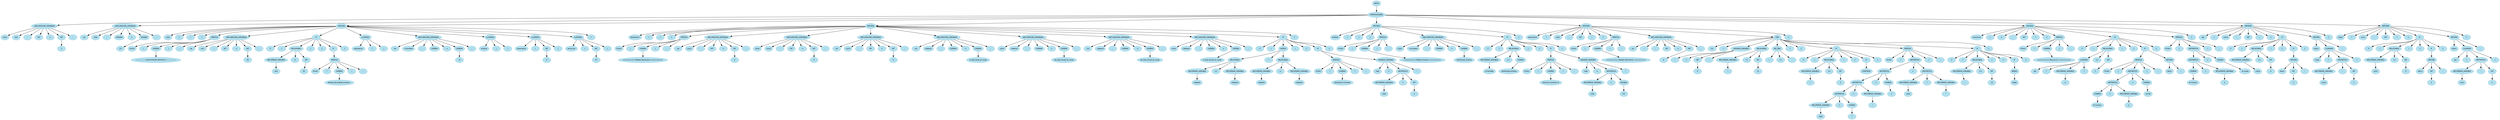 digraph arbolAST{
node [shape=oval, style=filled, color=lightblue2, fontname=Helvetica, fontsize=10];
edge [fontname=Helvetica, fontsize=10];
n0[label="INICIO"];
n1[label="INSTRUCCIONES"];
n0 -> n1;
n2[label="DECLARACION_VARIABLES"];
n1 -> n2;
n3[label="const"];
n2 -> n3;
n4[label="var1"];
n2 -> n4;
n5[label=":"];
n2 -> n5;
n6[label="INT"];
n2 -> n6;
n7[label="="];
n2 -> n7;
n8[label="INT"];
n2 -> n8;
n9[label="1"];
n8 -> n9;
n10[label=";"];
n2 -> n10;
n11[label="DECLARACION_VARIABLES"];
n1 -> n11;
n12[label="var"];
n11 -> n12;
n13[label="nota"];
n11 -> n13;
n14[label=":"];
n11 -> n14;
n15[label="DOUBLE"];
n11 -> n15;
n16[label="="];
n11 -> n16;
n17[label="DOUBLE"];
n11 -> n17;
n18[label="2.0"];
n17 -> n18;
n19[label=";"];
n11 -> n19;
n20[label="METODO"];
n1 -> n20;
n21[label="main"];
n20 -> n21;
n22[label="("];
n20 -> n22;
n23[label=")"];
n20 -> n23;
n24[label="{"];
n20 -> n24;
n25[label="PRINTLN"];
n20 -> n25;
n26[label="Println"];
n25 -> n26;
n27[label="("];
n25 -> n27;
n28[label="CADENA"];
n25 -> n28;
n29[label="-----------------CALIFICACION ARCHIVO 1-----------------\n"];
n28 -> n29;
n30[label=")"];
n25 -> n30;
n31[label=";"];
n25 -> n31;
n32[label="DECLARACION_VARIABLES"];
n20 -> n32;
n33[label="var"];
n32 -> n33;
n34[label="var1"];
n32 -> n34;
n35[label=":"];
n32 -> n35;
n36[label="INT"];
n32 -> n36;
n37[label="="];
n32 -> n37;
n38[label="INT"];
n32 -> n38;
n39[label="20"];
n38 -> n39;
n40[label=";"];
n32 -> n40;
n41[label="IF"];
n20 -> n41;
n42[label="if"];
n41 -> n42;
n43[label="("];
n41 -> n43;
n44[label="RELACIONAL"];
n41 -> n44;
n45[label="RECUPERAR_VARIABLE"];
n44 -> n45;
n46[label="var1"];
n45 -> n46;
n47[label="!="];
n44 -> n47;
n48[label="INT"];
n44 -> n48;
n49[label="20"];
n48 -> n49;
n50[label=")"];
n41 -> n50;
n51[label="{"];
n41 -> n51;
n52[label="IF"];
n41 -> n52;
n53[label="PRINTLN"];
n52 -> n53;
n54[label="Println"];
n53 -> n54;
n55[label="("];
n53 -> n55;
n56[label="CADENA"];
n53 -> n56;
n57[label="Manejo de ambitos erroneo :("];
n56 -> n57;
n58[label=")"];
n53 -> n58;
n59[label=";"];
n53 -> n59;
n60[label="}"];
n41 -> n60;
n61[label="LLAMADA"];
n20 -> n61;
n62[label="declaracion"];
n61 -> n62;
n63[label="("];
n61 -> n63;
n64[label=")"];
n61 -> n64;
n65[label="DECLARACION_VARIABLES"];
n20 -> n65;
n66[label="var"];
n65 -> n66;
n67[label="mivariable"];
n65 -> n67;
n68[label=":"];
n65 -> n68;
n69[label="CADENA"];
n65 -> n69;
n70[label="="];
n65 -> n70;
n71[label="CADENA"];
n65 -> n71;
n72[label=":D"];
n71 -> n72;
n73[label=";"];
n65 -> n73;
n74[label="LLAMADA"];
n20 -> n74;
n75[label="ambitos"];
n74 -> n75;
n76[label="("];
n74 -> n76;
n77[label=")"];
n74 -> n77;
n78[label="LLAMADA"];
n20 -> n78;
n79[label="parametros"];
n78 -> n79;
n80[label="("];
n78 -> n80;
n81[label="INT"];
n78 -> n81;
n82[label="5"];
n81 -> n82;
n83[label=")"];
n78 -> n83;
n84[label="LLAMADA"];
n20 -> n84;
n85[label="recursiva1"];
n84 -> n85;
n86[label="("];
n84 -> n86;
n87[label="INT"];
n84 -> n87;
n88[label="47"];
n87 -> n88;
n89[label=")"];
n84 -> n89;
n90[label="}"];
n20 -> n90;
n91[label="METODO"];
n1 -> n91;
n92[label="declaracion"];
n91 -> n92;
n93[label="("];
n91 -> n93;
n94[label=")"];
n91 -> n94;
n95[label="{"];
n91 -> n95;
n96[label="PRINTLN"];
n91 -> n96;
n97[label="Println"];
n96 -> n97;
n98[label="("];
n96 -> n98;
n99[label="CADENA"];
n96 -> n99;
n100[label="========= Metodo Declaracion ========="];
n99 -> n100;
n101[label=")"];
n96 -> n101;
n102[label=";"];
n96 -> n102;
n103[label="DECLARACION_VARIABLES"];
n91 -> n103;
n104[label="var"];
n103 -> n104;
n105[label="num1"];
n103 -> n105;
n106[label=":"];
n103 -> n106;
n107[label="INT"];
n103 -> n107;
n108[label="="];
n103 -> n108;
n109[label="INT"];
n103 -> n109;
n110[label="0"];
n109 -> n110;
n111[label=";"];
n103 -> n111;
n112[label="DECLARACION_VARIABLES"];
n91 -> n112;
n113[label="const"];
n112 -> n113;
n114[label="num2"];
n112 -> n114;
n115[label=":"];
n112 -> n115;
n116[label="INT"];
n112 -> n116;
n117[label="="];
n112 -> n117;
n118[label="INT"];
n112 -> n118;
n119[label="0"];
n118 -> n119;
n120[label=";"];
n112 -> n120;
n121[label="DECLARACION_VARIABLES"];
n91 -> n121;
n122[label="var"];
n121 -> n122;
n123[label="num3"];
n121 -> n123;
n124[label=":"];
n121 -> n124;
n125[label="INT"];
n121 -> n125;
n126[label="="];
n121 -> n126;
n127[label="INT"];
n121 -> n127;
n128[label="0"];
n127 -> n128;
n129[label=";"];
n121 -> n129;
n130[label="DECLARACION_VARIABLES"];
n91 -> n130;
n131[label="var"];
n130 -> n131;
n132[label="cadena1"];
n130 -> n132;
n133[label=":"];
n130 -> n133;
n134[label="CADENA"];
n130 -> n134;
n135[label="="];
n130 -> n135;
n136[label="CADENA"];
n130 -> n136;
n137[label="Si sale compi en vacas"];
n136 -> n137;
n138[label=";"];
n130 -> n138;
n139[label="DECLARACION_VARIABLES"];
n91 -> n139;
n140[label="const"];
n139 -> n140;
n141[label="cadena2"];
n139 -> n141;
n142[label=":"];
n139 -> n142;
n143[label="CADENA"];
n139 -> n143;
n144[label="="];
n139 -> n144;
n145[label="CADENA"];
n139 -> n145;
n146[label="No sale compi2 en vacas"];
n145 -> n146;
n147[label=";"];
n139 -> n147;
n148[label="DECLARACION_VARIABLES"];
n91 -> n148;
n149[label="var"];
n148 -> n149;
n150[label="cadena3"];
n148 -> n150;
n151[label=":"];
n148 -> n151;
n152[label="CADENA"];
n148 -> n152;
n153[label="="];
n148 -> n153;
n154[label="CADENA"];
n148 -> n154;
n155[label="No sale compi2 en vacas"];
n154 -> n155;
n156[label=";"];
n148 -> n156;
n157[label="DECLARACION_VARIABLES"];
n91 -> n157;
n158[label="const"];
n157 -> n158;
n159[label="cadena4"];
n157 -> n159;
n160[label=":"];
n157 -> n160;
n161[label="CADENA"];
n157 -> n161;
n162[label="="];
n157 -> n162;
n163[label="CADENA"];
n157 -> n163;
n164[label="Si sale compi1 en vacas"];
n163 -> n164;
n165[label=";"];
n157 -> n165;
n166[label="IF"];
n91 -> n166;
n167[label="if"];
n166 -> n167;
n168[label="("];
n166 -> n168;
n169[label="LOGICO"];
n166 -> n169;
n170[label="RELACIONAL"];
n169 -> n170;
n171[label="RECUPERAR_VARIABLE"];
n170 -> n171;
n172[label="cadena1"];
n171 -> n172;
n173[label="=="];
n170 -> n173;
n174[label="RECUPERAR_VARIABLE"];
n170 -> n174;
n175[label="cadena3"];
n174 -> n175;
n176[label="^"];
n169 -> n176;
n177[label="RELACIONAL"];
n169 -> n177;
n178[label="RECUPERAR_VARIABLE"];
n177 -> n178;
n179[label="cadena2"];
n178 -> n179;
n180[label="!="];
n177 -> n180;
n181[label="RECUPERAR_VARIABLE"];
n177 -> n181;
n182[label="cadena4"];
n181 -> n182;
n183[label=")"];
n166 -> n183;
n184[label="{"];
n166 -> n184;
n185[label="IF"];
n166 -> n185;
n186[label="PRINTLN"];
n185 -> n186;
n187[label="Println"];
n186 -> n187;
n188[label="("];
n186 -> n188;
n189[label="CADENA"];
n186 -> n189;
n190[label="Declaracion Correcta"];
n189 -> n190;
n191[label=")"];
n186 -> n191;
n192[label=";"];
n186 -> n192;
n193[label="ASIGNAR_VARIABLE"];
n185 -> n193;
n194[label="nota"];
n193 -> n194;
n195[label="="];
n193 -> n195;
n196[label="ARITMETICA"];
n193 -> n196;
n197[label="RECUPERAR_VARIABLE"];
n196 -> n197;
n198[label="nota"];
n197 -> n198;
n199[label="+"];
n196 -> n199;
n200[label="INT"];
n196 -> n200;
n201[label="1"];
n200 -> n201;
n202[label=";"];
n193 -> n202;
n203[label="}"];
n166 -> n203;
n204[label="}"];
n91 -> n204;
n205[label="METODO"];
n1 -> n205;
n206[label="ambitos"];
n205 -> n206;
n207[label="("];
n205 -> n207;
n208[label=")"];
n205 -> n208;
n209[label="{"];
n205 -> n209;
n210[label="PRINTLN"];
n205 -> n210;
n211[label="Println"];
n210 -> n211;
n212[label="("];
n210 -> n212;
n213[label="CADENA"];
n210 -> n213;
n214[label="========= Metodo Ambitos ========="];
n213 -> n214;
n215[label=")"];
n210 -> n215;
n216[label=";"];
n210 -> n216;
n217[label="DECLARACION_VARIABLES"];
n205 -> n217;
n218[label="const"];
n217 -> n218;
n219[label="mivariable"];
n217 -> n219;
n220[label=":"];
n217 -> n220;
n221[label="CADENA"];
n217 -> n221;
n222[label="="];
n217 -> n222;
n223[label="CADENA"];
n217 -> n223;
n224[label="Verificando ambitos"];
n223 -> n224;
n225[label=";"];
n217 -> n225;
n226[label="IF"];
n205 -> n226;
n227[label="if"];
n226 -> n227;
n228[label="("];
n226 -> n228;
n229[label="RELACIONAL"];
n226 -> n229;
n230[label="RECUPERAR_VARIABLE"];
n229 -> n230;
n231[label="mivariable"];
n230 -> n231;
n232[label="=="];
n229 -> n232;
n233[label="CADENA"];
n229 -> n233;
n234[label="Verificando ambitos"];
n233 -> n234;
n235[label=")"];
n226 -> n235;
n236[label="{"];
n226 -> n236;
n237[label="IF"];
n226 -> n237;
n238[label="PRINTLN"];
n237 -> n238;
n239[label="Println"];
n238 -> n239;
n240[label="("];
n238 -> n240;
n241[label="CADENA"];
n238 -> n241;
n242[label="Entornos correctos :D"];
n241 -> n242;
n243[label=")"];
n238 -> n243;
n244[label=";"];
n238 -> n244;
n245[label="ASIGNAR_VARIABLE"];
n237 -> n245;
n246[label="nota"];
n245 -> n246;
n247[label="="];
n245 -> n247;
n248[label="ARITMETICA"];
n245 -> n248;
n249[label="RECUPERAR_VARIABLE"];
n248 -> n249;
n250[label="nota"];
n249 -> n250;
n251[label="+"];
n248 -> n251;
n252[label="DOUBLE"];
n248 -> n252;
n253[label="0.5"];
n252 -> n253;
n254[label=";"];
n245 -> n254;
n255[label="}"];
n226 -> n255;
n256[label="}"];
n205 -> n256;
n257[label="METODO"];
n1 -> n257;
n258[label="parametros"];
n257 -> n258;
n259[label="("];
n257 -> n259;
n260[label="valor"];
n257 -> n260;
n261[label=":"];
n257 -> n261;
n262[label="INT"];
n257 -> n262;
n263[label=")"];
n257 -> n263;
n264[label="{"];
n257 -> n264;
n265[label="PRINTLN"];
n257 -> n265;
n266[label="Println"];
n265 -> n266;
n267[label="("];
n265 -> n267;
n268[label="CADENA"];
n265 -> n268;
n269[label="========= Metodo Parametros ========="];
n268 -> n269;
n270[label=")"];
n265 -> n270;
n271[label=";"];
n265 -> n271;
n272[label="DECLARACION_VARIABLES"];
n257 -> n272;
n273[label="var"];
n272 -> n273;
n274[label="i"];
n272 -> n274;
n275[label=":"];
n272 -> n275;
n276[label="INT"];
n272 -> n276;
n277[label="="];
n272 -> n277;
n278[label="INT"];
n272 -> n278;
n279[label="0"];
n278 -> n279;
n280[label=";"];
n272 -> n280;
n281[label="FOR"];
n257 -> n281;
n282[label="for"];
n281 -> n282;
n283[label="("];
n281 -> n283;
n284[label="ASIGNAR_VARIABLE"];
n281 -> n284;
n285[label="i"];
n284 -> n285;
n286[label="="];
n284 -> n286;
n287[label="INT"];
n284 -> n287;
n288[label="0"];
n287 -> n288;
n289[label=";"];
n284 -> n289;
n290[label="RELACIONAL"];
n281 -> n290;
n291[label="RECUPERAR_VARIABLE"];
n290 -> n291;
n292[label="i"];
n291 -> n292;
n293[label="<="];
n290 -> n293;
n294[label="INT"];
n290 -> n294;
n295[label="11"];
n294 -> n295;
n296[label="INC_DEC"];
n281 -> n296;
n297[label="i"];
n296 -> n297;
n298[label="++"];
n296 -> n298;
n299[label=";"];
n296 -> n299;
n300[label=")"];
n281 -> n300;
n301[label="{"];
n281 -> n301;
n302[label="IF"];
n281 -> n302;
n303[label="if"];
n302 -> n303;
n304[label="("];
n302 -> n304;
n305[label="RELACIONAL"];
n302 -> n305;
n306[label="RECUPERAR_VARIABLE"];
n305 -> n306;
n307[label="i"];
n306 -> n307;
n308[label="=="];
n305 -> n308;
n309[label="INT"];
n305 -> n309;
n310[label="0"];
n309 -> n310;
n311[label=")"];
n302 -> n311;
n312[label="{"];
n302 -> n312;
n313[label="IF"];
n302 -> n313;
n314[label="CONTINUE"];
n313 -> n314;
n315[label="}"];
n302 -> n315;
n316[label="PRINTLN"];
n281 -> n316;
n317[label="Println"];
n316 -> n317;
n318[label="("];
n316 -> n318;
n319[label="ARITMETICA"];
n316 -> n319;
n320[label="ARITMETICA"];
n319 -> n320;
n321[label="ARITMETICA"];
n320 -> n321;
n322[label="ARITMETICA"];
n321 -> n322;
n323[label="RECUPERAR_VARIABLE"];
n322 -> n323;
n324[label="valor"];
n323 -> n324;
n325[label="+"];
n322 -> n325;
n326[label="CADENA"];
n322 -> n326;
n327[label=" * "];
n326 -> n327;
n328[label="+"];
n321 -> n328;
n329[label="RECUPERAR_VARIABLE"];
n321 -> n329;
n330[label="i"];
n329 -> n330;
n331[label="+"];
n320 -> n331;
n332[label="CADENA"];
n320 -> n332;
n333[label=" = "];
n332 -> n333;
n334[label="+"];
n319 -> n334;
n335[label="ARITMETICA"];
n319 -> n335;
n336[label="RECUPERAR_VARIABLE"];
n335 -> n336;
n337[label="valor"];
n336 -> n337;
n338[label="*"];
n335 -> n338;
n339[label="RECUPERAR_VARIABLE"];
n335 -> n339;
n340[label="i"];
n339 -> n340;
n341[label=")"];
n316 -> n341;
n342[label=";"];
n316 -> n342;
n343[label="IF"];
n281 -> n343;
n344[label="if"];
n343 -> n344;
n345[label="("];
n343 -> n345;
n346[label="RELACIONAL"];
n343 -> n346;
n347[label="RECUPERAR_VARIABLE"];
n346 -> n347;
n348[label="i"];
n347 -> n348;
n349[label="=="];
n346 -> n349;
n350[label="INT"];
n346 -> n350;
n351[label="10"];
n350 -> n351;
n352[label=")"];
n343 -> n352;
n353[label="{"];
n343 -> n353;
n354[label="IF"];
n343 -> n354;
n355[label="BREAK"];
n354 -> n355;
n356[label="break"];
n355 -> n356;
n357[label="}"];
n343 -> n357;
n358[label="}"];
n281 -> n358;
n359[label="}"];
n257 -> n359;
n360[label="METODO"];
n1 -> n360;
n361[label="recursiva1"];
n360 -> n361;
n362[label="("];
n360 -> n362;
n363[label="a"];
n360 -> n363;
n364[label=":"];
n360 -> n364;
n365[label="INT"];
n360 -> n365;
n366[label=")"];
n360 -> n366;
n367[label="{"];
n360 -> n367;
n368[label="PRINTLN"];
n360 -> n368;
n369[label="Println"];
n368 -> n369;
n370[label="("];
n368 -> n370;
n371[label="CADENA"];
n368 -> n371;
n372[label="========= Recursiva 1 ========="];
n371 -> n372;
n373[label=")"];
n368 -> n373;
n374[label=";"];
n368 -> n374;
n375[label="IF"];
n360 -> n375;
n376[label="if"];
n375 -> n376;
n377[label="("];
n375 -> n377;
n378[label="RELACIONAL"];
n375 -> n378;
n379[label="LLAMADA"];
n378 -> n379;
n380[label="par"];
n379 -> n380;
n381[label="("];
n379 -> n381;
n382[label="RECUPERAR_VARIABLE"];
n379 -> n382;
n383[label="a"];
n382 -> n383;
n384[label=")"];
n379 -> n384;
n385[label="=="];
n378 -> n385;
n386[label="INT"];
n378 -> n386;
n387[label="1"];
n386 -> n387;
n388[label=")"];
n375 -> n388;
n389[label="{"];
n375 -> n389;
n390[label="IF"];
n375 -> n390;
n391[label="PRINTLN"];
n390 -> n391;
n392[label="Println"];
n391 -> n392;
n393[label="("];
n391 -> n393;
n394[label="ARITMETICA"];
n391 -> n394;
n395[label="ARITMETICA"];
n394 -> n395;
n396[label="CADENA"];
n395 -> n396;
n397[label="El numero "];
n396 -> n397;
n398[label="+"];
n395 -> n398;
n399[label="RECUPERAR_VARIABLE"];
n395 -> n399;
n400[label="a"];
n399 -> n400;
n401[label="+"];
n394 -> n401;
n402[label="CADENA"];
n394 -> n402;
n403[label=" es Par"];
n402 -> n403;
n404[label=")"];
n391 -> n404;
n405[label=";"];
n391 -> n405;
n406[label="RETURN"];
n390 -> n406;
n407[label="return"];
n406 -> n407;
n408[label=";"];
n406 -> n408;
n409[label="}"];
n375 -> n409;
n410[label="PRINTLN"];
n360 -> n410;
n411[label="Println"];
n410 -> n411;
n412[label="("];
n410 -> n412;
n413[label="ARITMETICA"];
n410 -> n413;
n414[label="ARITMETICA"];
n413 -> n414;
n415[label="CADENA"];
n414 -> n415;
n416[label="El numero "];
n415 -> n416;
n417[label="+"];
n414 -> n417;
n418[label="RECUPERAR_VARIABLE"];
n414 -> n418;
n419[label="a"];
n418 -> n419;
n420[label="+"];
n413 -> n420;
n421[label="CADENA"];
n413 -> n421;
n422[label=" es Impar"];
n421 -> n422;
n423[label=")"];
n410 -> n423;
n424[label=";"];
n410 -> n424;
n425[label="}"];
n360 -> n425;
n426[label="METODO"];
n1 -> n426;
n427[label="par"];
n426 -> n427;
n428[label="("];
n426 -> n428;
n429[label="nump"];
n426 -> n429;
n430[label=":"];
n426 -> n430;
n431[label="INT"];
n426 -> n431;
n432[label=")"];
n426 -> n432;
n433[label="{"];
n426 -> n433;
n434[label="IF"];
n426 -> n434;
n435[label="if"];
n434 -> n435;
n436[label="("];
n434 -> n436;
n437[label="RELACIONAL"];
n434 -> n437;
n438[label="RECUPERAR_VARIABLE"];
n437 -> n438;
n439[label="nump"];
n438 -> n439;
n440[label="=="];
n437 -> n440;
n441[label="INT"];
n437 -> n441;
n442[label="0"];
n441 -> n442;
n443[label=")"];
n434 -> n443;
n444[label="{"];
n434 -> n444;
n445[label="IF"];
n434 -> n445;
n446[label="RETURN"];
n445 -> n446;
n447[label="return"];
n446 -> n447;
n448[label="INT"];
n446 -> n448;
n449[label="1"];
n448 -> n449;
n450[label=";"];
n446 -> n450;
n451[label="}"];
n434 -> n451;
n452[label="RETURN"];
n426 -> n452;
n453[label="return"];
n452 -> n453;
n454[label="LLAMADA"];
n452 -> n454;
n455[label="impar"];
n454 -> n455;
n456[label="("];
n454 -> n456;
n457[label="ARITMETICA"];
n454 -> n457;
n458[label="RECUPERAR_VARIABLE"];
n457 -> n458;
n459[label="nump"];
n458 -> n459;
n460[label="-"];
n457 -> n460;
n461[label="INT"];
n457 -> n461;
n462[label="1"];
n461 -> n462;
n463[label=")"];
n454 -> n463;
n464[label=";"];
n452 -> n464;
n465[label="}"];
n426 -> n465;
n466[label="METODO"];
n1 -> n466;
n467[label="impar"];
n466 -> n467;
n468[label="("];
n466 -> n468;
n469[label="numi"];
n466 -> n469;
n470[label=":"];
n466 -> n470;
n471[label="INT"];
n466 -> n471;
n472[label=")"];
n466 -> n472;
n473[label="{"];
n466 -> n473;
n474[label="IF"];
n466 -> n474;
n475[label="if"];
n474 -> n475;
n476[label="("];
n474 -> n476;
n477[label="RELACIONAL"];
n474 -> n477;
n478[label="RECUPERAR_VARIABLE"];
n477 -> n478;
n479[label="numi"];
n478 -> n479;
n480[label="=="];
n477 -> n480;
n481[label="INT"];
n477 -> n481;
n482[label="0"];
n481 -> n482;
n483[label=")"];
n474 -> n483;
n484[label="{"];
n474 -> n484;
n485[label="IF"];
n474 -> n485;
n486[label="RETURN"];
n485 -> n486;
n487[label="return"];
n486 -> n487;
n488[label="INT"];
n486 -> n488;
n489[label="0"];
n488 -> n489;
n490[label=";"];
n486 -> n490;
n491[label="}"];
n474 -> n491;
n492[label="RETURN"];
n466 -> n492;
n493[label="return"];
n492 -> n493;
n494[label="LLAMADA"];
n492 -> n494;
n495[label="par"];
n494 -> n495;
n496[label="("];
n494 -> n496;
n497[label="ARITMETICA"];
n494 -> n497;
n498[label="RECUPERAR_VARIABLE"];
n497 -> n498;
n499[label="numi"];
n498 -> n499;
n500[label="-"];
n497 -> n500;
n501[label="INT"];
n497 -> n501;
n502[label="1"];
n501 -> n502;
n503[label=")"];
n494 -> n503;
n504[label=";"];
n492 -> n504;
n505[label="}"];
n466 -> n505;
}